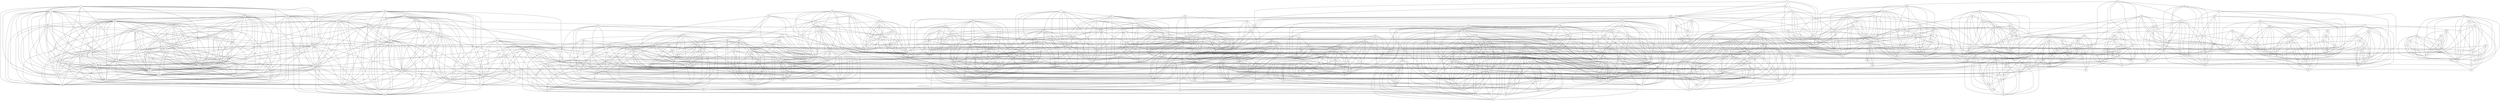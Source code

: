graph G{
0--8;
0--35;
0--45;
0--54;
0--106;
0--203;
0--248;
0--268;
0--270;
0--286;
0--296;
0--299;
0--418;
0--497;
1--18;
1--22;
1--23;
1--24;
1--67;
1--255;
1--289;
1--381;
1--427;
1--431;
1--437;
1--478;
2--14;
2--58;
2--79;
2--155;
2--401;
2--452;
3--219;
3--320;
3--429;
3--471;
3--482;
4--77;
4--234;
4--304;
4--325;
4--340;
4--425;
5--78;
5--198;
5--223;
5--306;
5--349;
6--92;
6--162;
6--176;
6--191;
6--211;
6--290;
6--342;
6--409;
7--138;
7--236;
7--279;
8--35;
8--45;
8--54;
8--106;
8--203;
8--248;
8--268;
8--270;
8--280;
8--286;
8--299;
8--397;
8--418;
8--430;
8--497;
9--213;
9--254;
9--310;
9--321;
9--353;
9--483;
400--15;
400--26;
400--59;
400--118;
400--175;
400--187;
400--204;
400--243;
400--284;
400--338;
400--364;
401--79;
401--155;
401--266;
401--298;
401--326;
401--452;
402--55;
402--94;
402--106;
402--130;
402--136;
402--156;
402--177;
402--288;
402--296;
402--319;
402--331;
402--339;
402--418;
402--439;
402--451;
402--455;
403--161;
403--209;
403--278;
403--293;
404--63;
404--87;
404--161;
404--245;
404--260;
404--383;
404--408;
405--41;
405--57;
405--66;
405--98;
405--273;
405--365;
405--481;
406--88;
406--160;
406--183;
406--217;
406--252;
406--259;
406--313;
406--434;
407--83;
407--125;
407--178;
407--196;
407--305;
407--328;
407--367;
407--375;
408--149;
408--162;
408--176;
408--191;
408--211;
408--260;
408--342;
408--383;
408--409;
409--92;
409--149;
409--176;
409--191;
409--211;
409--290;
409--342;
410--17;
410--83;
410--125;
410--178;
410--196;
410--224;
410--323;
411--20;
411--62;
411--89;
411--112;
411--158;
411--298;
411--309;
411--326;
412--55;
412--130;
412--136;
412--182;
412--264;
412--287;
412--288;
412--360;
412--417;
412--443;
412--460;
413--33;
413--52;
413--74;
413--147;
413--173;
413--240;
413--270;
413--354;
413--390;
414--42;
414--74;
414--75;
414--237;
414--253;
414--256;
414--272;
414--336;
414--445;
414--474;
414--479;
415--39;
415--42;
415--208;
415--253;
415--473;
415--474;
416--72;
416--96;
416--152;
416--179;
416--281;
416--311;
416--329;
416--459;
416--485;
417--55;
417--128;
417--136;
417--182;
417--184;
417--231;
417--264;
417--360;
417--368;
417--460;
417--486;
418--35;
418--45;
418--94;
418--106;
418--153;
418--156;
418--177;
418--248;
418--268;
418--270;
418--286;
418--296;
418--299;
418--319;
418--451;
418--455;
418--497;
419--13;
419--60;
419--189;
419--230;
419--247;
419--307;
419--334;
419--359;
419--453;
420--47;
420--53;
420--123;
420--250;
420--369;
300--74;
300--90;
300--272;
300--481;
300--484;
421--65;
421--226;
421--435;
421--472;
301--61;
301--142;
301--157;
301--166;
301--305;
301--308;
301--367;
301--375;
422--31;
422--59;
422--100;
422--103;
422--137;
422--197;
422--200;
422--222;
422--243;
422--258;
422--284;
422--454;
422--492;
302--37;
302--39;
302--44;
302--194;
302--208;
302--273;
302--335;
302--379;
302--433;
302--449;
302--464;
302--473;
423--27;
423--29;
423--35;
423--68;
423--140;
423--153;
423--174;
423--280;
423--397;
423--430;
423--450;
423--477;
423--489;
423--495;
303--25;
303--58;
303--101;
303--141;
303--181;
303--241;
303--332;
303--347;
303--392;
303--457;
424--246;
424--331;
424--339;
424--395;
424--451;
304--77;
304--234;
304--325;
304--340;
304--425;
425--77;
425--88;
425--91;
425--151;
425--234;
425--251;
425--314;
425--325;
425--345;
305--142;
305--308;
305--328;
305--367;
305--375;
426--36;
426--49;
426--86;
426--99;
426--131;
426--361;
306--78;
306--198;
306--223;
306--344;
306--349;
306--372;
427--18;
427--48;
427--67;
427--218;
427--255;
427--373;
427--431;
427--436;
427--440;
427--478;
307--13;
307--170;
307--189;
307--230;
307--247;
307--285;
307--334;
307--359;
307--453;
428--40;
428--105;
428--134;
428--190;
428--225;
428--283;
428--355;
428--486;
308--142;
308--157;
308--328;
308--480;
429--80;
429--126;
429--219;
429--320;
429--378;
429--382;
429--487;
309--89;
309--158;
309--266;
309--271;
309--298;
309--317;
309--399;
430--10;
430--27;
430--35;
430--45;
430--54;
430--140;
430--203;
430--248;
430--280;
430--286;
430--299;
430--327;
430--346;
430--397;
430--432;
430--450;
430--477;
430--489;
430--497;
310--40;
310--213;
310--254;
310--321;
310--353;
310--459;
431--18;
431--23;
431--67;
431--82;
431--121;
431--218;
431--255;
431--373;
431--436;
431--478;
311--96;
311--152;
311--459;
432--10;
432--27;
432--68;
432--140;
432--155;
432--168;
432--327;
432--346;
432--365;
432--489;
312--32;
312--50;
312--124;
312--154;
312--238;
312--244;
312--358;
312--448;
433--44;
433--61;
433--107;
433--171;
433--335;
433--357;
433--379;
433--385;
433--386;
433--387;
313--88;
313--91;
313--114;
313--132;
313--148;
313--151;
313--217;
313--220;
313--259;
313--314;
313--345;
434--157;
434--160;
434--183;
434--236;
434--488;
314--77;
314--91;
314--132;
314--148;
314--206;
314--220;
314--234;
314--345;
435--28;
435--65;
435--135;
435--226;
435--472;
315--24;
315--117;
315--139;
315--143;
315--159;
315--167;
315--185;
315--318;
315--322;
315--389;
315--462;
315--491;
436--48;
436--82;
436--116;
436--121;
436--218;
436--255;
436--373;
436--440;
436--478;
316--36;
316--49;
316--99;
316--113;
316--269;
316--333;
316--377;
316--393;
316--463;
316--475;
437--18;
437--22;
437--23;
437--24;
437--67;
437--82;
437--159;
437--289;
437--381;
437--389;
437--491;
317--64;
317--158;
317--195;
317--271;
317--343;
317--399;
438--12;
438--19;
438--21;
438--144;
438--192;
438--232;
438--356;
438--376;
438--470;
318--22;
318--24;
318--97;
318--117;
318--159;
318--167;
318--185;
318--381;
318--389;
318--462;
318--491;
439--55;
439--94;
439--136;
439--156;
439--177;
439--182;
439--288;
439--296;
439--319;
439--331;
439--339;
439--451;
439--455;
319--35;
319--45;
319--94;
319--106;
319--153;
319--156;
319--177;
319--248;
319--280;
319--286;
319--296;
319--331;
319--339;
319--397;
319--451;
319--497;
440--48;
440--218;
440--350;
440--373;
320--80;
320--219;
441--71;
441--73;
441--128;
441--202;
441--228;
441--369;
441--391;
441--490;
200--100;
200--103;
200--137;
200--197;
200--222;
200--284;
200--352;
200--456;
200--469;
321--40;
321--213;
321--254;
321--353;
321--459;
442--46;
442--100;
442--120;
442--274;
442--291;
442--294;
442--398;
442--476;
201--82;
201--116;
201--330;
201--344;
201--374;
322--139;
322--143;
322--324;
322--456;
322--462;
322--469;
322--471;
322--482;
443--128;
443--186;
443--193;
443--264;
443--282;
443--287;
443--360;
443--460;
443--461;
443--490;
202--186;
202--193;
202--282;
202--363;
202--369;
202--396;
202--461;
202--490;
323--17;
323--87;
323--144;
323--178;
323--196;
323--224;
323--376;
444--111;
444--115;
444--256;
444--275;
444--291;
444--294;
444--349;
444--445;
203--10;
203--35;
203--45;
203--54;
203--248;
203--268;
203--286;
203--299;
203--327;
203--397;
203--497;
324--103;
324--139;
324--352;
324--456;
324--469;
324--471;
324--482;
445--42;
445--75;
445--111;
445--253;
445--256;
445--263;
445--275;
445--336;
445--479;
204--15;
204--26;
204--118;
204--175;
204--187;
204--210;
204--243;
204--338;
204--364;
325--77;
325--104;
325--234;
325--330;
325--340;
325--374;
446--30;
446--81;
446--126;
446--230;
446--247;
446--262;
446--378;
446--382;
446--453;
205--32;
205--47;
205--50;
205--154;
205--188;
205--448;
326--20;
326--62;
326--79;
326--298;
326--452;
326--494;
447--72;
447--134;
447--190;
447--242;
447--276;
447--281;
447--498;
206--113;
206--132;
206--148;
206--220;
206--229;
206--366;
327--10;
327--27;
327--54;
327--68;
327--140;
327--168;
327--299;
327--346;
327--397;
327--489;
448--32;
448--50;
448--124;
207--43;
207--102;
207--235;
207--277;
207--287;
207--337;
207--465;
328--367;
449--44;
449--93;
449--208;
449--379;
449--385;
449--386;
449--473;
208--39;
208--44;
208--194;
208--335;
208--464;
208--473;
208--474;
329--72;
329--108;
329--179;
329--226;
329--281;
329--348;
329--394;
329--485;
209--161;
209--278;
209--293;
450--10;
450--27;
450--29;
450--68;
450--140;
450--174;
450--280;
450--397;
450--477;
450--489;
450--495;
330--104;
330--116;
330--180;
330--340;
330--374;
451--35;
451--94;
451--106;
451--153;
451--156;
451--177;
451--296;
451--331;
451--339;
451--455;
210--11;
210--15;
210--26;
210--56;
210--81;
210--154;
210--170;
210--175;
210--187;
210--238;
210--244;
210--285;
210--351;
210--364;
331--55;
331--94;
331--136;
331--153;
331--156;
331--177;
331--182;
331--288;
331--296;
331--339;
331--455;
452--14;
452--79;
452--155;
211--92;
211--149;
211--162;
211--176;
211--191;
211--290;
211--342;
332--25;
332--58;
332--101;
332--365;
332--392;
332--457;
453--30;
453--60;
453--81;
453--95;
453--170;
453--189;
453--230;
453--247;
453--262;
453--285;
453--334;
453--359;
453--378;
212--263;
212--336;
333--76;
333--99;
333--113;
333--269;
333--377;
333--393;
333--475;
454--31;
454--100;
454--102;
454--197;
454--222;
454--235;
454--258;
454--277;
454--476;
454--492;
213--254;
213--353;
213--483;
334--13;
334--81;
334--170;
334--189;
334--230;
334--247;
334--285;
334--359;
455--55;
455--94;
455--130;
455--136;
455--156;
455--177;
455--182;
455--288;
455--296;
455--339;
455--360;
214--88;
214--93;
214--151;
214--160;
214--251;
335--37;
335--39;
335--44;
335--194;
335--273;
335--379;
335--464;
335--473;
456--103;
456--118;
456--137;
456--139;
456--284;
456--352;
456--469;
456--471;
456--482;
215--48;
215--121;
215--122;
215--150;
215--180;
215--218;
215--229;
215--350;
215--366;
215--388;
215--467;
336--253;
336--256;
336--263;
457--19;
457--25;
457--58;
457--101;
457--141;
457--241;
457--392;
216--265;
216--292;
216--384;
216--493;
337--43;
337--52;
337--84;
337--102;
337--235;
337--277;
337--287;
337--354;
337--465;
337--499;
458--31;
458--51;
458--102;
458--110;
458--172;
458--193;
458--227;
458--282;
458--492;
217--70;
217--114;
217--127;
217--133;
217--183;
217--252;
217--259;
338--15;
338--103;
338--118;
338--175;
338--187;
338--243;
338--284;
338--352;
459--152;
218--48;
218--121;
218--180;
218--350;
218--373;
339--55;
339--94;
339--106;
339--136;
339--153;
339--156;
339--177;
339--182;
339--288;
339--296;
219--80;
219--97;
460--128;
460--186;
460--264;
460--360;
460--461;
460--490;
340--104;
340--116;
340--180;
340--374;
461--186;
461--193;
461--282;
461--287;
220--77;
220--88;
220--91;
220--114;
220--132;
220--148;
220--259;
220--345;
341--38;
341--69;
341--163;
341--165;
341--257;
341--370;
341--395;
341--496;
462--24;
462--143;
462--159;
462--167;
462--185;
462--389;
462--491;
100--103;
100--137;
100--197;
100--222;
100--258;
100--284;
100--476;
221--391;
221--483;
342--149;
342--162;
342--176;
342--191;
342--260;
342--290;
342--383;
463--16;
463--36;
463--49;
463--86;
463--99;
463--131;
463--233;
463--269;
463--371;
463--393;
101--19;
101--25;
101--58;
101--141;
101--192;
101--232;
101--241;
101--347;
101--392;
222--31;
222--59;
222--103;
222--137;
222--172;
222--197;
222--243;
222--258;
222--284;
222--492;
343--64;
343--158;
343--195;
343--271;
343--362;
343--399;
343--470;
464--37;
464--39;
464--41;
464--44;
464--194;
464--273;
464--379;
464--473;
464--484;
102--31;
102--235;
102--277;
102--287;
223--78;
223--120;
223--198;
223--344;
223--349;
223--372;
223--398;
344--78;
344--198;
344--267;
465--33;
465--43;
465--52;
465--84;
465--130;
465--240;
465--287;
465--354;
465--499;
103--118;
103--137;
103--243;
103--284;
103--352;
224--17;
224--87;
224--178;
224--196;
224--376;
345--77;
345--88;
345--91;
345--132;
345--151;
345--234;
466--141;
466--171;
466--192;
466--232;
466--295;
466--347;
466--387;
104--116;
104--122;
104--180;
104--374;
225--40;
225--105;
225--134;
225--190;
225--283;
225--353;
225--355;
225--486;
346--10;
346--155;
346--168;
346--365;
346--489;
467--122;
467--150;
467--180;
467--229;
467--350;
467--366;
467--388;
105--134;
105--184;
105--190;
105--246;
105--276;
105--283;
105--355;
105--368;
105--486;
226--28;
226--108;
226--348;
226--394;
226--472;
347--141;
347--192;
347--232;
347--241;
106--35;
106--45;
106--94;
106--153;
106--156;
106--177;
106--248;
106--268;
106--280;
106--286;
106--296;
106--299;
106--397;
106--497;
227--34;
227--51;
227--110;
227--188;
227--282;
227--363;
227--396;
348--72;
348--108;
348--179;
348--394;
348--472;
348--485;
469--139;
469--261;
469--352;
469--372;
469--482;
107--61;
107--171;
107--295;
107--357;
107--379;
107--387;
228--71;
228--73;
228--128;
228--231;
228--391;
228--483;
349--46;
349--115;
349--120;
349--198;
349--274;
349--294;
349--398;
108--179;
108--394;
108--485;
229--122;
229--150;
229--366;
109--85;
109--146;
109--269;
109--371;
109--393;
470--12;
470--21;
470--64;
470--158;
470--195;
470--266;
470--356;
470--362;
470--399;
350--48;
350--150;
350--388;
471--139;
471--352;
471--482;
230--11;
230--13;
230--30;
230--81;
230--170;
230--189;
230--247;
230--285;
351--11;
351--26;
351--50;
351--56;
351--81;
351--154;
351--170;
351--175;
351--187;
351--238;
351--244;
351--358;
351--364;
472--65;
472--394;
110--34;
110--51;
110--172;
110--188;
110--193;
110--282;
110--363;
110--396;
231--71;
231--73;
231--128;
231--184;
231--264;
231--355;
231--486;
352--118;
352--137;
352--139;
352--284;
352--482;
473--39;
473--42;
473--194;
473--253;
473--474;
111--115;
111--199;
111--256;
111--275;
111--291;
111--294;
232--141;
232--144;
232--192;
232--241;
232--376;
353--40;
353--254;
353--283;
353--483;
474--39;
474--42;
474--75;
474--237;
474--253;
474--272;
474--479;
474--484;
112--20;
112--62;
112--89;
112--384;
233--16;
233--49;
233--86;
233--371;
233--393;
354--33;
354--43;
354--52;
354--84;
354--130;
354--240;
354--287;
354--499;
475--76;
475--113;
475--114;
475--148;
475--269;
475--377;
113--99;
113--148;
113--377;
234--77;
234--91;
234--151;
355--40;
355--134;
355--184;
355--283;
355--368;
355--486;
476--258;
476--277;
114--127;
114--132;
114--148;
114--259;
114--377;
235--31;
235--258;
235--277;
235--287;
356--12;
356--19;
356--21;
356--158;
356--266;
356--298;
477--10;
477--27;
477--29;
477--68;
477--140;
477--174;
477--280;
477--397;
477--489;
477--495;
115--120;
115--275;
115--294;
236--70;
236--138;
236--157;
236--183;
236--252;
357--44;
357--61;
357--166;
357--171;
357--379;
357--385;
357--386;
357--387;
478--18;
478--23;
478--67;
478--82;
478--255;
478--373;
116--121;
116--122;
116--180;
116--373;
116--374;
237--39;
237--42;
237--74;
237--75;
237--90;
237--253;
237--256;
237--272;
237--479;
237--484;
358--11;
358--13;
358--124;
358--170;
358--238;
358--244;
358--285;
479--42;
479--74;
479--75;
479--90;
479--253;
479--256;
479--272;
117--97;
117--159;
117--167;
117--185;
117--381;
117--389;
117--491;
238--11;
238--56;
238--124;
238--154;
238--170;
238--244;
238--285;
238--364;
359--60;
359--95;
359--189;
359--247;
359--297;
118--15;
118--59;
118--137;
118--187;
118--243;
118--284;
239--144;
239--245;
239--362;
239--376;
239--380;
239--383;
119--174;
119--494;
10--27;
10--29;
10--68;
10--140;
10--168;
10--280;
10--397;
10--489;
10--495;
11--56;
11--81;
11--170;
11--175;
11--244;
11--285;
11--364;
12--19;
12--21;
12--158;
12--266;
12--298;
12--362;
13--81;
13--170;
13--189;
13--285;
14--68;
14--155;
14--494;
15--26;
15--56;
15--59;
15--175;
15--187;
15--243;
15--364;
16--86;
16--371;
17--83;
17--87;
17--125;
17--178;
17--196;
18--22;
18--23;
18--24;
18--67;
18--82;
18--255;
18--289;
18--389;
18--491;
19--21;
19--25;
19--58;
19--141;
19--241;
480--157;
480--279;
360--55;
360--130;
360--136;
360--182;
360--184;
360--264;
360--288;
481--41;
481--57;
481--66;
481--90;
481--272;
481--484;
240--33;
240--43;
240--52;
240--147;
240--173;
240--199;
240--390;
240--499;
361--36;
361--49;
361--86;
361--131;
482--139;
120--46;
120--261;
120--274;
120--294;
120--398;
241--25;
241--58;
241--141;
241--192;
362--21;
362--64;
362--162;
362--195;
362--380;
362--399;
483--254;
121--48;
121--122;
121--180;
121--373;
121--374;
242--38;
242--72;
242--134;
242--190;
242--276;
242--281;
242--498;
363--51;
363--186;
363--193;
363--282;
363--369;
363--396;
484--39;
484--41;
484--42;
484--57;
484--66;
484--90;
484--194;
484--272;
484--273;
122--150;
122--180;
122--366;
122--374;
243--59;
243--137;
243--197;
243--284;
243--492;
364--26;
364--56;
364--81;
364--154;
364--175;
364--187;
364--244;
485--72;
485--179;
485--281;
123--47;
123--53;
123--250;
244--26;
244--50;
244--56;
244--81;
244--124;
244--154;
244--170;
244--175;
244--285;
365--98;
365--168;
365--392;
486--71;
486--73;
486--128;
486--184;
486--283;
486--368;
124--32;
245--87;
245--144;
245--260;
245--376;
245--380;
245--383;
366--150;
366--388;
487--80;
487--126;
125--83;
125--178;
125--196;
246--134;
246--276;
246--368;
367--142;
367--375;
488--61;
488--93;
488--157;
488--166;
488--385;
488--386;
126--30;
126--60;
126--80;
126--95;
126--262;
126--378;
126--382;
247--30;
247--60;
247--81;
247--95;
247--170;
247--189;
247--262;
247--285;
247--378;
247--382;
368--55;
368--182;
368--184;
489--27;
489--29;
489--35;
489--68;
489--140;
489--168;
489--174;
489--280;
489--397;
489--495;
127--70;
127--133;
127--183;
127--252;
127--259;
248--35;
248--45;
248--54;
248--153;
248--177;
248--268;
248--270;
248--280;
248--286;
248--296;
248--299;
248--397;
248--497;
369--47;
369--53;
369--250;
369--396;
128--71;
128--73;
128--264;
128--490;
249--69;
249--129;
249--135;
249--164;
249--165;
249--496;
129--145;
129--164;
129--165;
129--169;
129--265;
129--292;
129--496;
20--62;
20--89;
20--384;
20--494;
21--144;
21--266;
21--376;
22--23;
22--24;
22--67;
22--159;
22--289;
22--381;
22--389;
22--491;
23--24;
23--82;
23--255;
23--267;
24--143;
24--159;
24--167;
24--185;
24--267;
24--289;
24--381;
24--389;
24--491;
25--58;
25--141;
25--392;
26--34;
26--50;
26--56;
26--59;
26--154;
26--175;
26--187;
26--188;
27--29;
27--35;
27--68;
27--140;
27--174;
27--280;
27--397;
27--495;
28--38;
28--135;
28--370;
29--68;
29--140;
29--174;
29--280;
29--397;
29--495;
490--71;
490--73;
490--186;
490--193;
490--282;
370--38;
370--69;
370--135;
370--163;
370--257;
370--395;
370--496;
491--143;
491--159;
491--167;
491--185;
491--381;
491--389;
250--47;
250--53;
371--269;
371--393;
492--31;
492--34;
492--59;
492--172;
492--197;
130--43;
130--84;
130--136;
130--287;
130--288;
251--88;
251--151;
251--160;
372--143;
372--198;
372--261;
372--398;
493--265;
493--292;
493--384;
131--36;
131--49;
131--86;
252--70;
252--133;
252--183;
252--259;
373--48;
373--82;
373--255;
494--62;
132--91;
132--148;
132--259;
253--42;
253--75;
253--256;
253--263;
374--150;
374--180;
495--68;
495--140;
495--174;
495--280;
495--397;
133--70;
133--76;
133--85;
133--146;
133--377;
375--61;
375--142;
375--166;
496--69;
496--135;
496--145;
496--163;
496--165;
496--169;
496--257;
134--40;
134--190;
134--276;
134--283;
134--498;
255--67;
255--82;
376--144;
376--192;
497--35;
497--45;
497--54;
497--153;
497--268;
497--270;
497--280;
497--286;
497--296;
497--299;
497--397;
135--38;
135--65;
256--42;
256--75;
256--263;
256--275;
377--76;
377--85;
377--148;
377--269;
377--393;
498--72;
498--190;
498--281;
136--55;
136--94;
136--156;
136--177;
136--182;
136--264;
136--288;
257--38;
257--69;
257--163;
257--165;
257--395;
378--30;
378--60;
378--80;
378--95;
378--262;
378--382;
499--43;
499--52;
499--84;
499--199;
499--277;
499--390;
137--197;
137--284;
258--31;
258--197;
258--277;
379--44;
379--61;
379--93;
379--166;
379--385;
379--386;
138--70;
138--279;
259--70;
259--88;
259--148;
259--183;
139--143;
139--261;
30--60;
30--81;
30--95;
30--262;
30--382;
31--172;
31--197;
32--50;
32--154;
33--43;
33--52;
33--84;
33--147;
33--173;
33--270;
33--390;
34--51;
34--172;
34--188;
35--45;
35--54;
35--140;
35--153;
35--280;
35--286;
35--296;
35--299;
35--397;
36--49;
36--86;
36--99;
37--39;
37--41;
37--57;
37--66;
37--181;
37--194;
37--273;
38--69;
38--395;
39--41;
39--42;
39--194;
380--144;
380--162;
380--260;
380--383;
260--149;
260--162;
260--383;
381--289;
381--389;
140--68;
140--174;
140--280;
140--397;
261--46;
261--398;
382--60;
382--80;
382--95;
382--262;
141--192;
262--60;
262--80;
262--95;
262--297;
383--63;
383--87;
383--149;
383--162;
142--61;
142--157;
142--166;
384--62;
143--159;
143--389;
264--55;
264--182;
264--184;
385--44;
385--61;
385--93;
385--166;
385--386;
144--192;
265--292;
386--44;
386--61;
386--93;
386--166;
145--163;
145--165;
145--169;
266--158;
266--195;
266--298;
266--399;
387--171;
387--295;
146--76;
146--85;
267--82;
267--198;
147--52;
147--74;
147--173;
147--270;
147--390;
268--45;
268--54;
268--270;
268--286;
268--299;
389--159;
389--167;
389--185;
269--76;
269--99;
269--393;
149--176;
40--190;
40--283;
41--57;
41--66;
41--98;
41--194;
41--272;
41--273;
42--75;
42--272;
43--52;
43--84;
43--287;
44--93;
45--54;
45--270;
45--286;
45--296;
45--299;
46--274;
46--294;
46--398;
47--53;
49--86;
49--99;
390--74;
390--173;
390--199;
270--173;
270--286;
391--71;
391--73;
150--180;
271--64;
271--158;
271--195;
271--399;
392--58;
151--77;
151--88;
151--91;
272--74;
272--75;
272--90;
393--76;
152--96;
273--57;
273--66;
273--98;
273--181;
273--194;
394--179;
153--94;
153--156;
153--177;
153--280;
153--286;
153--296;
153--397;
274--294;
274--398;
395--69;
395--163;
395--276;
154--50;
154--56;
275--291;
275--294;
396--51;
396--186;
396--193;
396--282;
155--79;
155--168;
397--54;
397--68;
397--280;
397--286;
397--299;
156--55;
156--94;
156--177;
156--288;
156--296;
277--199;
398--294;
278--63;
278--87;
278--161;
278--293;
399--64;
399--158;
399--195;
158--64;
158--195;
158--298;
159--167;
159--185;
50--56;
50--188;
51--188;
51--193;
51--282;
52--84;
52--173;
54--286;
54--299;
55--94;
55--182;
55--184;
55--288;
56--175;
57--66;
57--98;
57--181;
57--194;
58--79;
59--172;
59--197;
59--284;
280--286;
280--296;
280--299;
160--88;
160--93;
281--72;
281--190;
161--63;
161--87;
161--293;
282--186;
282--193;
162--191;
162--290;
283--190;
163--69;
163--165;
163--169;
284--197;
285--81;
285--170;
285--189;
165--69;
165--169;
286--296;
286--299;
166--61;
287--84;
167--97;
167--185;
288--94;
288--177;
288--182;
168--68;
289--67;
169--69;
60--95;
60--297;
62--89;
64--195;
66--98;
66--194;
68--174;
290--92;
290--176;
290--191;
170--81;
170--189;
291--199;
291--294;
171--295;
172--188;
172--197;
293--87;
173--74;
175--187;
296--94;
296--177;
176--92;
297--95;
177--94;
178--83;
178--196;
70--183;
71--73;
72--190;
74--75;
74--90;
75--90;
76--85;
77--91;
78--198;
181--98;
182--184;
185--97;
186--193;
80--95;
83--196;
88--91;
191--92;
}